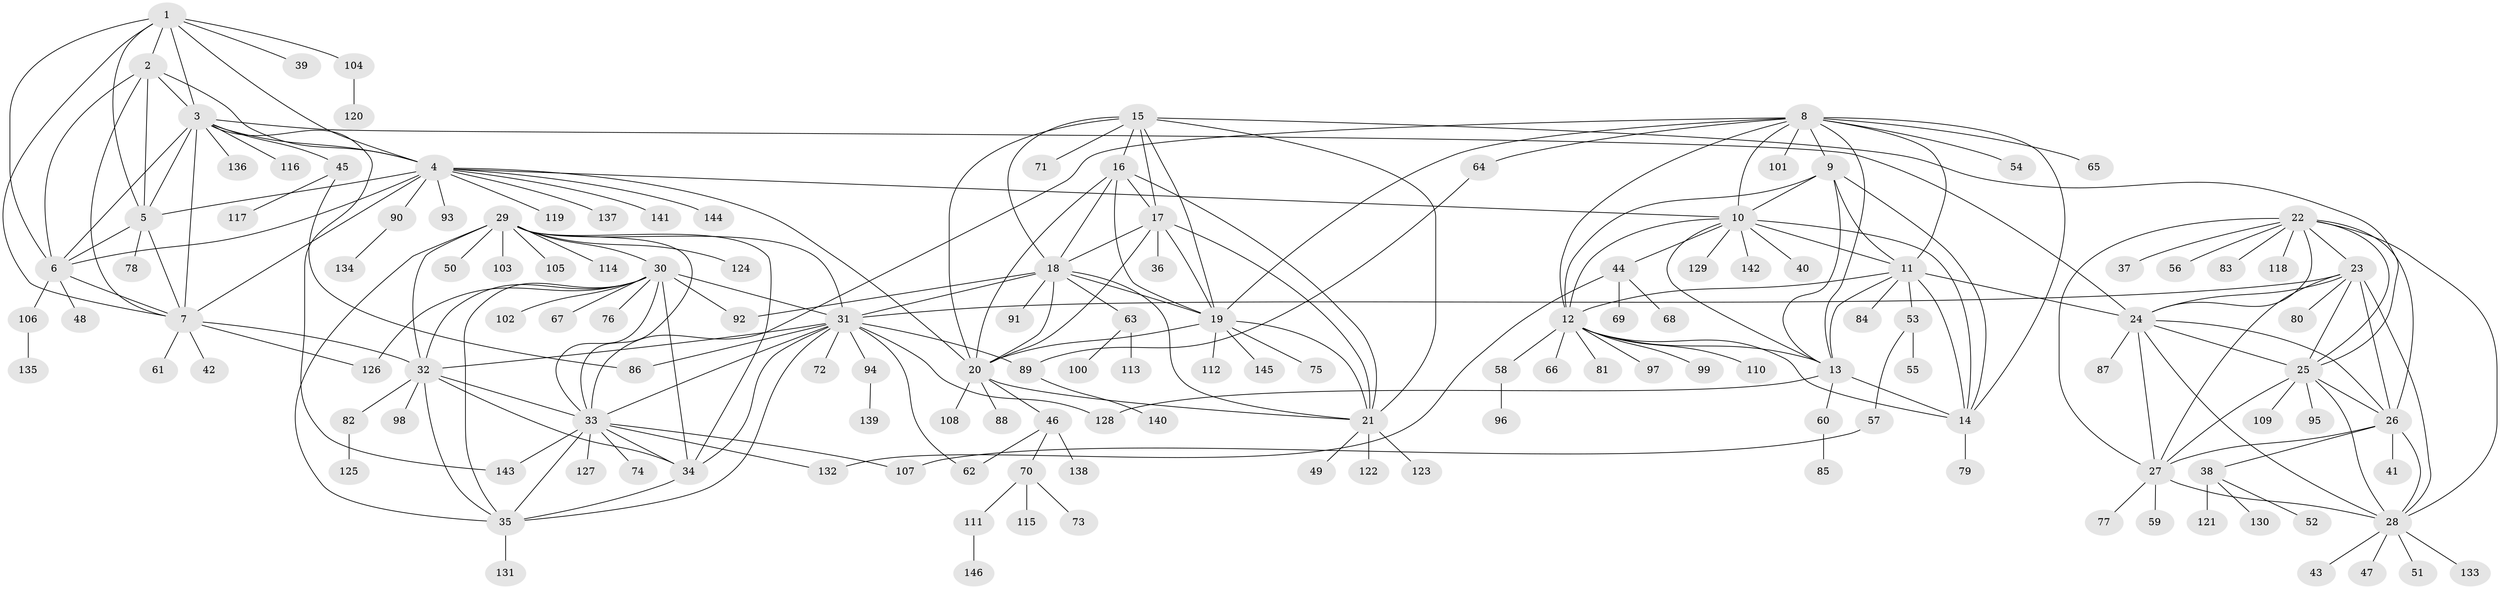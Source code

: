// Generated by graph-tools (version 1.1) at 2025/37/03/09/25 02:37:24]
// undirected, 146 vertices, 235 edges
graph export_dot {
graph [start="1"]
  node [color=gray90,style=filled];
  1;
  2;
  3;
  4;
  5;
  6;
  7;
  8;
  9;
  10;
  11;
  12;
  13;
  14;
  15;
  16;
  17;
  18;
  19;
  20;
  21;
  22;
  23;
  24;
  25;
  26;
  27;
  28;
  29;
  30;
  31;
  32;
  33;
  34;
  35;
  36;
  37;
  38;
  39;
  40;
  41;
  42;
  43;
  44;
  45;
  46;
  47;
  48;
  49;
  50;
  51;
  52;
  53;
  54;
  55;
  56;
  57;
  58;
  59;
  60;
  61;
  62;
  63;
  64;
  65;
  66;
  67;
  68;
  69;
  70;
  71;
  72;
  73;
  74;
  75;
  76;
  77;
  78;
  79;
  80;
  81;
  82;
  83;
  84;
  85;
  86;
  87;
  88;
  89;
  90;
  91;
  92;
  93;
  94;
  95;
  96;
  97;
  98;
  99;
  100;
  101;
  102;
  103;
  104;
  105;
  106;
  107;
  108;
  109;
  110;
  111;
  112;
  113;
  114;
  115;
  116;
  117;
  118;
  119;
  120;
  121;
  122;
  123;
  124;
  125;
  126;
  127;
  128;
  129;
  130;
  131;
  132;
  133;
  134;
  135;
  136;
  137;
  138;
  139;
  140;
  141;
  142;
  143;
  144;
  145;
  146;
  1 -- 2;
  1 -- 3;
  1 -- 4;
  1 -- 5;
  1 -- 6;
  1 -- 7;
  1 -- 39;
  1 -- 104;
  2 -- 3;
  2 -- 4;
  2 -- 5;
  2 -- 6;
  2 -- 7;
  3 -- 4;
  3 -- 5;
  3 -- 6;
  3 -- 7;
  3 -- 24;
  3 -- 45;
  3 -- 116;
  3 -- 136;
  3 -- 143;
  4 -- 5;
  4 -- 6;
  4 -- 7;
  4 -- 10;
  4 -- 20;
  4 -- 90;
  4 -- 93;
  4 -- 119;
  4 -- 137;
  4 -- 141;
  4 -- 144;
  5 -- 6;
  5 -- 7;
  5 -- 78;
  6 -- 7;
  6 -- 48;
  6 -- 106;
  7 -- 32;
  7 -- 42;
  7 -- 61;
  7 -- 126;
  8 -- 9;
  8 -- 10;
  8 -- 11;
  8 -- 12;
  8 -- 13;
  8 -- 14;
  8 -- 19;
  8 -- 33;
  8 -- 54;
  8 -- 64;
  8 -- 65;
  8 -- 101;
  9 -- 10;
  9 -- 11;
  9 -- 12;
  9 -- 13;
  9 -- 14;
  10 -- 11;
  10 -- 12;
  10 -- 13;
  10 -- 14;
  10 -- 40;
  10 -- 44;
  10 -- 129;
  10 -- 142;
  11 -- 12;
  11 -- 13;
  11 -- 14;
  11 -- 24;
  11 -- 53;
  11 -- 84;
  12 -- 13;
  12 -- 14;
  12 -- 58;
  12 -- 66;
  12 -- 81;
  12 -- 97;
  12 -- 99;
  12 -- 110;
  13 -- 14;
  13 -- 60;
  13 -- 128;
  14 -- 79;
  15 -- 16;
  15 -- 17;
  15 -- 18;
  15 -- 19;
  15 -- 20;
  15 -- 21;
  15 -- 25;
  15 -- 71;
  16 -- 17;
  16 -- 18;
  16 -- 19;
  16 -- 20;
  16 -- 21;
  17 -- 18;
  17 -- 19;
  17 -- 20;
  17 -- 21;
  17 -- 36;
  18 -- 19;
  18 -- 20;
  18 -- 21;
  18 -- 31;
  18 -- 63;
  18 -- 91;
  18 -- 92;
  19 -- 20;
  19 -- 21;
  19 -- 75;
  19 -- 112;
  19 -- 145;
  20 -- 21;
  20 -- 46;
  20 -- 88;
  20 -- 108;
  21 -- 49;
  21 -- 122;
  21 -- 123;
  22 -- 23;
  22 -- 24;
  22 -- 25;
  22 -- 26;
  22 -- 27;
  22 -- 28;
  22 -- 37;
  22 -- 56;
  22 -- 83;
  22 -- 118;
  23 -- 24;
  23 -- 25;
  23 -- 26;
  23 -- 27;
  23 -- 28;
  23 -- 31;
  23 -- 80;
  24 -- 25;
  24 -- 26;
  24 -- 27;
  24 -- 28;
  24 -- 87;
  25 -- 26;
  25 -- 27;
  25 -- 28;
  25 -- 95;
  25 -- 109;
  26 -- 27;
  26 -- 28;
  26 -- 38;
  26 -- 41;
  27 -- 28;
  27 -- 59;
  27 -- 77;
  28 -- 43;
  28 -- 47;
  28 -- 51;
  28 -- 133;
  29 -- 30;
  29 -- 31;
  29 -- 32;
  29 -- 33;
  29 -- 34;
  29 -- 35;
  29 -- 50;
  29 -- 103;
  29 -- 105;
  29 -- 114;
  29 -- 124;
  30 -- 31;
  30 -- 32;
  30 -- 33;
  30 -- 34;
  30 -- 35;
  30 -- 67;
  30 -- 76;
  30 -- 92;
  30 -- 102;
  30 -- 126;
  31 -- 32;
  31 -- 33;
  31 -- 34;
  31 -- 35;
  31 -- 62;
  31 -- 72;
  31 -- 86;
  31 -- 89;
  31 -- 94;
  31 -- 128;
  32 -- 33;
  32 -- 34;
  32 -- 35;
  32 -- 82;
  32 -- 98;
  33 -- 34;
  33 -- 35;
  33 -- 74;
  33 -- 107;
  33 -- 127;
  33 -- 132;
  33 -- 143;
  34 -- 35;
  35 -- 131;
  38 -- 52;
  38 -- 121;
  38 -- 130;
  44 -- 68;
  44 -- 69;
  44 -- 132;
  45 -- 86;
  45 -- 117;
  46 -- 62;
  46 -- 70;
  46 -- 138;
  53 -- 55;
  53 -- 57;
  57 -- 107;
  58 -- 96;
  60 -- 85;
  63 -- 100;
  63 -- 113;
  64 -- 89;
  70 -- 73;
  70 -- 111;
  70 -- 115;
  82 -- 125;
  89 -- 140;
  90 -- 134;
  94 -- 139;
  104 -- 120;
  106 -- 135;
  111 -- 146;
}
